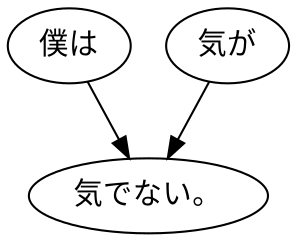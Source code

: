 digraph graph1210 {
	node0 [label="僕は"];
	node1 [label="気が"];
	node2 [label="気でない。"];
	node0 -> node2;
	node1 -> node2;
}
